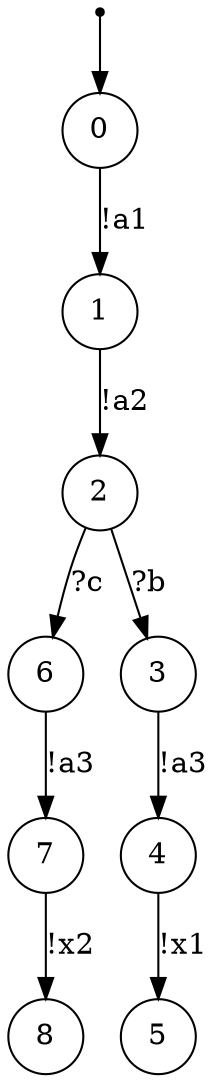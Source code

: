 digraph {
 node [shape=point] ENTRY
 node [shape=circle]
 ENTRY -> 0
0 -> 1 [label="!a1"]
1 -> 2 [label="!a2"]
2 -> 6 [label="?c"]
6 -> 7 [label="!a3"]
7 -> 8 [label="!x2"]
2 -> 3 [label="?b"]
3 -> 4 [label="!a3"]
4 -> 5 [label="!x1"]
}